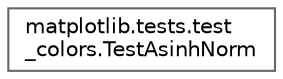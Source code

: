 digraph "Graphical Class Hierarchy"
{
 // LATEX_PDF_SIZE
  bgcolor="transparent";
  edge [fontname=Helvetica,fontsize=10,labelfontname=Helvetica,labelfontsize=10];
  node [fontname=Helvetica,fontsize=10,shape=box,height=0.2,width=0.4];
  rankdir="LR";
  Node0 [id="Node000000",label="matplotlib.tests.test\l_colors.TestAsinhNorm",height=0.2,width=0.4,color="grey40", fillcolor="white", style="filled",URL="$d5/d83/classmatplotlib_1_1tests_1_1test__colors_1_1TestAsinhNorm.html",tooltip=" "];
}
